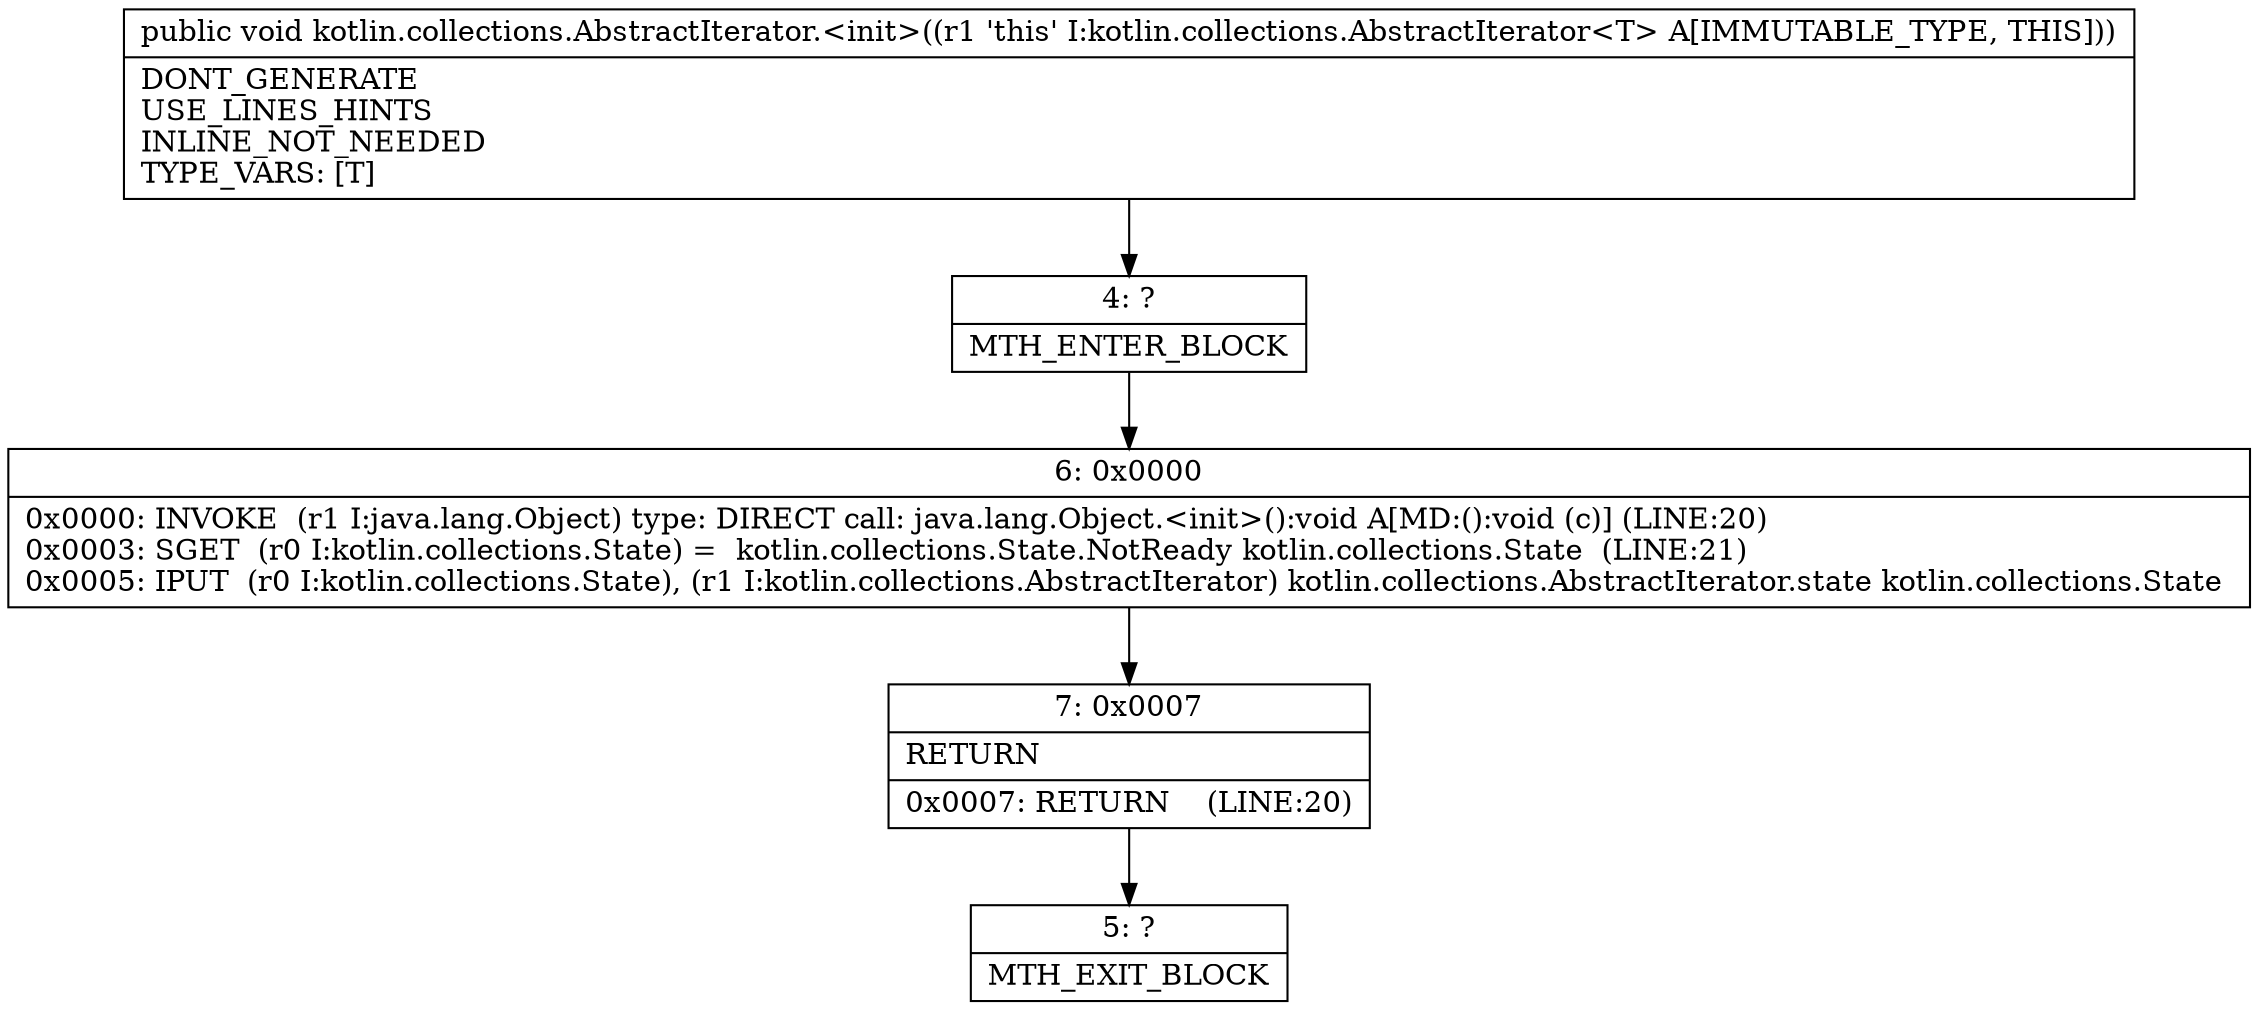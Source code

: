 digraph "CFG forkotlin.collections.AbstractIterator.\<init\>()V" {
Node_4 [shape=record,label="{4\:\ ?|MTH_ENTER_BLOCK\l}"];
Node_6 [shape=record,label="{6\:\ 0x0000|0x0000: INVOKE  (r1 I:java.lang.Object) type: DIRECT call: java.lang.Object.\<init\>():void A[MD:():void (c)] (LINE:20)\l0x0003: SGET  (r0 I:kotlin.collections.State) =  kotlin.collections.State.NotReady kotlin.collections.State  (LINE:21)\l0x0005: IPUT  (r0 I:kotlin.collections.State), (r1 I:kotlin.collections.AbstractIterator) kotlin.collections.AbstractIterator.state kotlin.collections.State \l}"];
Node_7 [shape=record,label="{7\:\ 0x0007|RETURN\l|0x0007: RETURN    (LINE:20)\l}"];
Node_5 [shape=record,label="{5\:\ ?|MTH_EXIT_BLOCK\l}"];
MethodNode[shape=record,label="{public void kotlin.collections.AbstractIterator.\<init\>((r1 'this' I:kotlin.collections.AbstractIterator\<T\> A[IMMUTABLE_TYPE, THIS]))  | DONT_GENERATE\lUSE_LINES_HINTS\lINLINE_NOT_NEEDED\lTYPE_VARS: [T]\l}"];
MethodNode -> Node_4;Node_4 -> Node_6;
Node_6 -> Node_7;
Node_7 -> Node_5;
}

